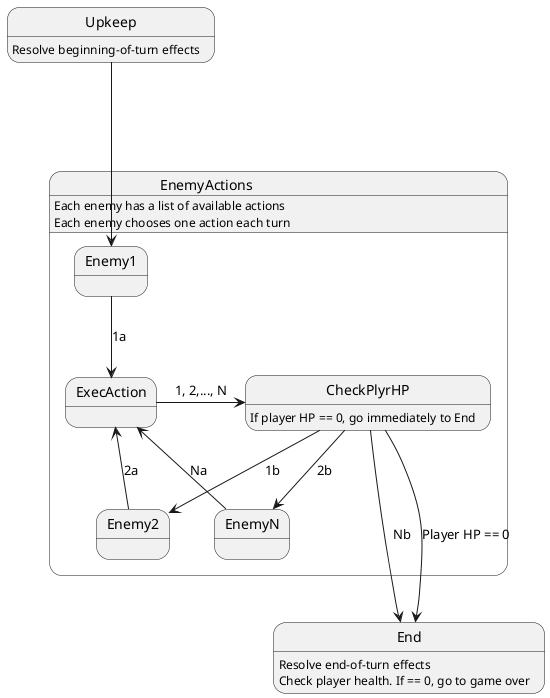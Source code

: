 @startuml
Upkeep: Resolve beginning-of-turn effects
End: Resolve end-of-turn effects
End: Check player health. If == 0, go to game over

EnemyActions: Each enemy has a list of available actions
EnemyActions: Each enemy chooses one action each turn

state EnemyActions {
Upkeep ---> Enemy1
ExecAction -> CheckPlyrHP: 1, 2,..., N
CheckPlyrHP: If player HP == 0, go immediately to End
Enemy1 --> ExecAction: 1a
Enemy2 --> ExecAction: 2a
CheckPlyrHP --> Enemy2: 1b
CheckPlyrHP --> EnemyN: 2b
CheckPlyrHP ---> End: Nb
CheckPlyrHP ---> End: Player HP == 0
EnemyN --> ExecAction : Na
}
@enduml
